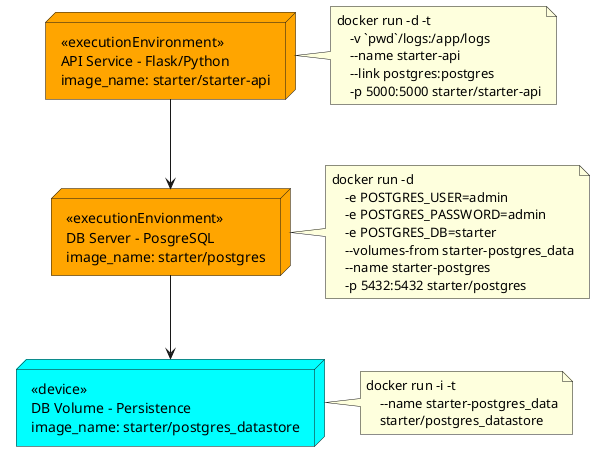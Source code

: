 @startuml Starter_Microservices_Deployment

node "<<executionEnvironment>>\nAPI Service - Flask/Python\nimage_name: starter/starter-api" as API #orange {
}

node "<<executionEnvionment>>\nDB Server - PosgreSQL\nimage_name: starter/postgres" as DB #orange {
}

node "<<device>>\nDB Volume - Persistence\nimage_name: starter/postgres_datastore" as Volume #cyan {
}

note right of API
docker run -d -t
    -v `pwd`/logs:/app/logs
    --name starter-api
    --link postgres:postgres
    -p 5000:5000 starter/starter-api
endnote

note right of DB
docker run -d
    -e POSTGRES_USER=admin
    -e POSTGRES_PASSWORD=admin
    -e POSTGRES_DB=starter
    --volumes-from starter-postgres_data
    --name starter-postgres
    -p 5432:5432 starter/postgres
endnote

note right of Volume
docker run -i -t
    --name starter-postgres_data
    starter/postgres_datastore
endnote

API --> DB
DB --> Volume

@enduml